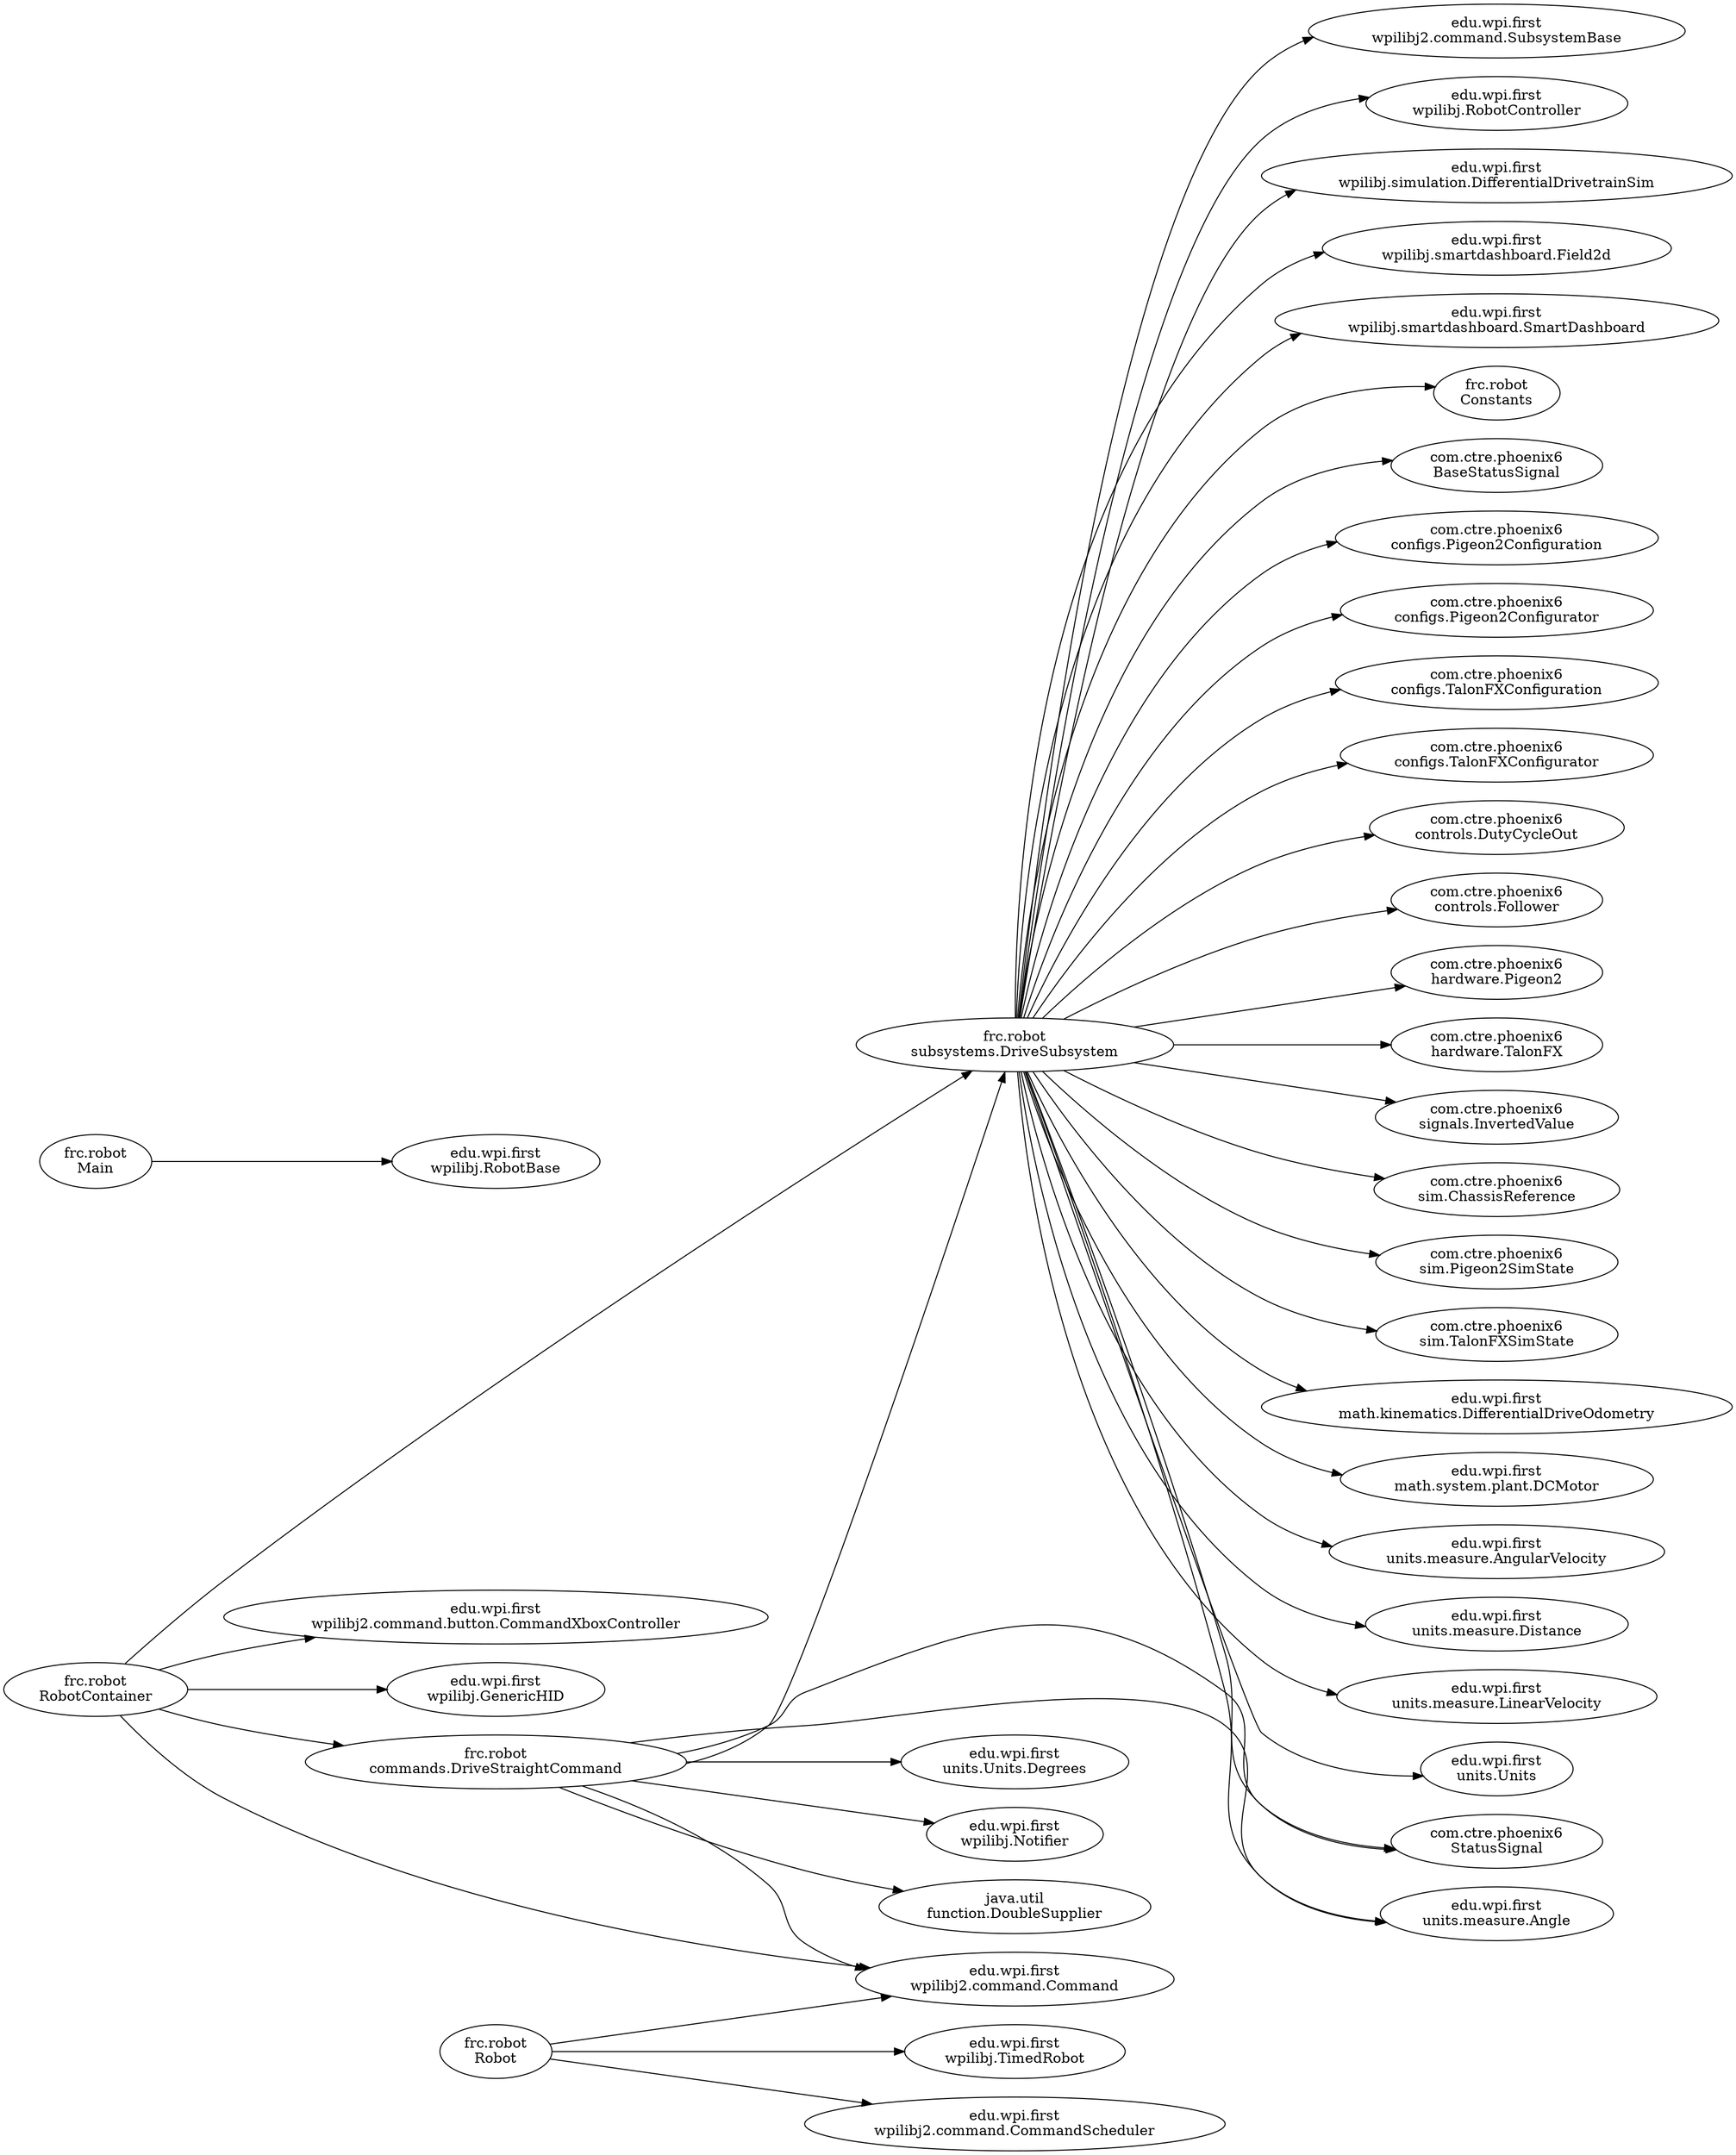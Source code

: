 digraph CommandBasedDrive {
rankdir="LR";
constraint=false;
com_ctre_phoenix6_BaseStatusSignal[label="com.ctre.phoenix6\nBaseStatusSignal"]
com_ctre_phoenix6_configs_Pigeon2Configuration[label="com.ctre.phoenix6\nconfigs.Pigeon2Configuration"]
com_ctre_phoenix6_configs_Pigeon2Configurator[label="com.ctre.phoenix6\nconfigs.Pigeon2Configurator"]
com_ctre_phoenix6_configs_TalonFXConfiguration[label="com.ctre.phoenix6\nconfigs.TalonFXConfiguration"]
com_ctre_phoenix6_configs_TalonFXConfigurator[label="com.ctre.phoenix6\nconfigs.TalonFXConfigurator"]
com_ctre_phoenix6_controls_DutyCycleOut[label="com.ctre.phoenix6\ncontrols.DutyCycleOut"]
com_ctre_phoenix6_controls_Follower[label="com.ctre.phoenix6\ncontrols.Follower"]
com_ctre_phoenix6_hardware_Pigeon2[label="com.ctre.phoenix6\nhardware.Pigeon2"]
com_ctre_phoenix6_hardware_TalonFX[label="com.ctre.phoenix6\nhardware.TalonFX"]
com_ctre_phoenix6_signals_InvertedValue[label="com.ctre.phoenix6\nsignals.InvertedValue"]
com_ctre_phoenix6_sim_ChassisReference[label="com.ctre.phoenix6\nsim.ChassisReference"]
com_ctre_phoenix6_sim_Pigeon2SimState[label="com.ctre.phoenix6\nsim.Pigeon2SimState"]
com_ctre_phoenix6_sim_TalonFXSimState[label="com.ctre.phoenix6\nsim.TalonFXSimState"]
com_ctre_phoenix6_StatusSignal[label="com.ctre.phoenix6\nStatusSignal"]
edu_wpi_first_math_kinematics_DifferentialDriveOdometry[label="edu.wpi.first\nmath.kinematics.DifferentialDriveOdometry"]
edu_wpi_first_math_system_plant_DCMotor[label="edu.wpi.first\nmath.system.plant.DCMotor"]
edu_wpi_first_units_measure_Angle[label="edu.wpi.first\nunits.measure.Angle"]
edu_wpi_first_units_measure_AngularVelocity[label="edu.wpi.first\nunits.measure.AngularVelocity"]
edu_wpi_first_units_measure_Distance[label="edu.wpi.first\nunits.measure.Distance"]
edu_wpi_first_units_measure_LinearVelocity[label="edu.wpi.first\nunits.measure.LinearVelocity"]
edu_wpi_first_units_Units[label="edu.wpi.first\nunits.Units"]
edu_wpi_first_units_Units_Degrees[label="edu.wpi.first\nunits.Units.Degrees"]
edu_wpi_first_wpilibj2_command_button_CommandXboxController[label="edu.wpi.first\nwpilibj2.command.button.CommandXboxController"]
edu_wpi_first_wpilibj2_command_Command[label="edu.wpi.first\nwpilibj2.command.Command"]
edu_wpi_first_wpilibj2_command_CommandScheduler[label="edu.wpi.first\nwpilibj2.command.CommandScheduler"]
edu_wpi_first_wpilibj2_command_SubsystemBase[label="edu.wpi.first\nwpilibj2.command.SubsystemBase"]
edu_wpi_first_wpilibj_GenericHID[label="edu.wpi.first\nwpilibj.GenericHID"]
edu_wpi_first_wpilibj_Notifier[label="edu.wpi.first\nwpilibj.Notifier"]
edu_wpi_first_wpilibj_RobotBase[label="edu.wpi.first\nwpilibj.RobotBase"]
edu_wpi_first_wpilibj_RobotController[label="edu.wpi.first\nwpilibj.RobotController"]
edu_wpi_first_wpilibj_simulation_DifferentialDrivetrainSim[label="edu.wpi.first\nwpilibj.simulation.DifferentialDrivetrainSim"]
edu_wpi_first_wpilibj_smartdashboard_Field2d[label="edu.wpi.first\nwpilibj.smartdashboard.Field2d"]
edu_wpi_first_wpilibj_smartdashboard_SmartDashboard[label="edu.wpi.first\nwpilibj.smartdashboard.SmartDashboard"]
edu_wpi_first_wpilibj_TimedRobot[label="edu.wpi.first\nwpilibj.TimedRobot"]
frc_robot_commands_DriveStraightCommand[label="frc.robot\ncommands.DriveStraightCommand"]
frc_robot_Constants[label="frc.robot\nConstants"]
frc_robot_Main[label="frc.robot\nMain"]
frc_robot_Robot[label="frc.robot\nRobot"]
frc_robot_RobotContainer[label="frc.robot\nRobotContainer"]
frc_robot_subsystems_DriveSubsystem[label="frc.robot\nsubsystems.DriveSubsystem"]
java_util_function_DoubleSupplier[label="java.util\nfunction.DoubleSupplier"]
frc_robot_RobotContainer -> edu_wpi_first_wpilibj_GenericHID
frc_robot_RobotContainer -> frc_robot_commands_DriveStraightCommand
frc_robot_RobotContainer -> frc_robot_subsystems_DriveSubsystem
frc_robot_RobotContainer -> edu_wpi_first_wpilibj2_command_Command
frc_robot_RobotContainer -> edu_wpi_first_wpilibj2_command_button_CommandXboxController
frc_robot_Robot -> edu_wpi_first_wpilibj_TimedRobot
frc_robot_Robot -> edu_wpi_first_wpilibj2_command_Command
frc_robot_Robot -> edu_wpi_first_wpilibj2_command_CommandScheduler
frc_robot_commands_DriveStraightCommand -> edu_wpi_first_units_Units_Degrees
frc_robot_commands_DriveStraightCommand -> java_util_function_DoubleSupplier
frc_robot_commands_DriveStraightCommand -> com_ctre_phoenix6_StatusSignal
frc_robot_commands_DriveStraightCommand -> edu_wpi_first_units_measure_Angle
frc_robot_commands_DriveStraightCommand -> edu_wpi_first_wpilibj_Notifier
frc_robot_commands_DriveStraightCommand -> edu_wpi_first_wpilibj2_command_Command
frc_robot_commands_DriveStraightCommand -> frc_robot_subsystems_DriveSubsystem
frc_robot_subsystems_DriveSubsystem -> edu_wpi_first_units_Units
frc_robot_subsystems_DriveSubsystem -> com_ctre_phoenix6_BaseStatusSignal
frc_robot_subsystems_DriveSubsystem -> com_ctre_phoenix6_StatusSignal
frc_robot_subsystems_DriveSubsystem -> com_ctre_phoenix6_configs_Pigeon2Configuration
frc_robot_subsystems_DriveSubsystem -> com_ctre_phoenix6_configs_Pigeon2Configurator
frc_robot_subsystems_DriveSubsystem -> com_ctre_phoenix6_configs_TalonFXConfiguration
frc_robot_subsystems_DriveSubsystem -> com_ctre_phoenix6_configs_TalonFXConfigurator
frc_robot_subsystems_DriveSubsystem -> com_ctre_phoenix6_controls_DutyCycleOut
frc_robot_subsystems_DriveSubsystem -> com_ctre_phoenix6_controls_Follower
frc_robot_subsystems_DriveSubsystem -> com_ctre_phoenix6_hardware_Pigeon2
frc_robot_subsystems_DriveSubsystem -> com_ctre_phoenix6_hardware_TalonFX
frc_robot_subsystems_DriveSubsystem -> com_ctre_phoenix6_sim_ChassisReference
frc_robot_subsystems_DriveSubsystem -> com_ctre_phoenix6_sim_Pigeon2SimState
frc_robot_subsystems_DriveSubsystem -> com_ctre_phoenix6_sim_TalonFXSimState
frc_robot_subsystems_DriveSubsystem -> com_ctre_phoenix6_signals_InvertedValue
frc_robot_subsystems_DriveSubsystem -> edu_wpi_first_math_kinematics_DifferentialDriveOdometry
frc_robot_subsystems_DriveSubsystem -> edu_wpi_first_math_system_plant_DCMotor
frc_robot_subsystems_DriveSubsystem -> edu_wpi_first_units_measure_Angle
frc_robot_subsystems_DriveSubsystem -> edu_wpi_first_units_measure_AngularVelocity
frc_robot_subsystems_DriveSubsystem -> edu_wpi_first_units_measure_Distance
frc_robot_subsystems_DriveSubsystem -> edu_wpi_first_units_measure_LinearVelocity
frc_robot_subsystems_DriveSubsystem -> edu_wpi_first_wpilibj_RobotController
frc_robot_subsystems_DriveSubsystem -> edu_wpi_first_wpilibj_simulation_DifferentialDrivetrainSim
frc_robot_subsystems_DriveSubsystem -> edu_wpi_first_wpilibj_smartdashboard_Field2d
frc_robot_subsystems_DriveSubsystem -> edu_wpi_first_wpilibj_smartdashboard_SmartDashboard
frc_robot_subsystems_DriveSubsystem -> edu_wpi_first_wpilibj2_command_SubsystemBase
frc_robot_subsystems_DriveSubsystem -> frc_robot_Constants
frc_robot_Main -> edu_wpi_first_wpilibj_RobotBase
}
